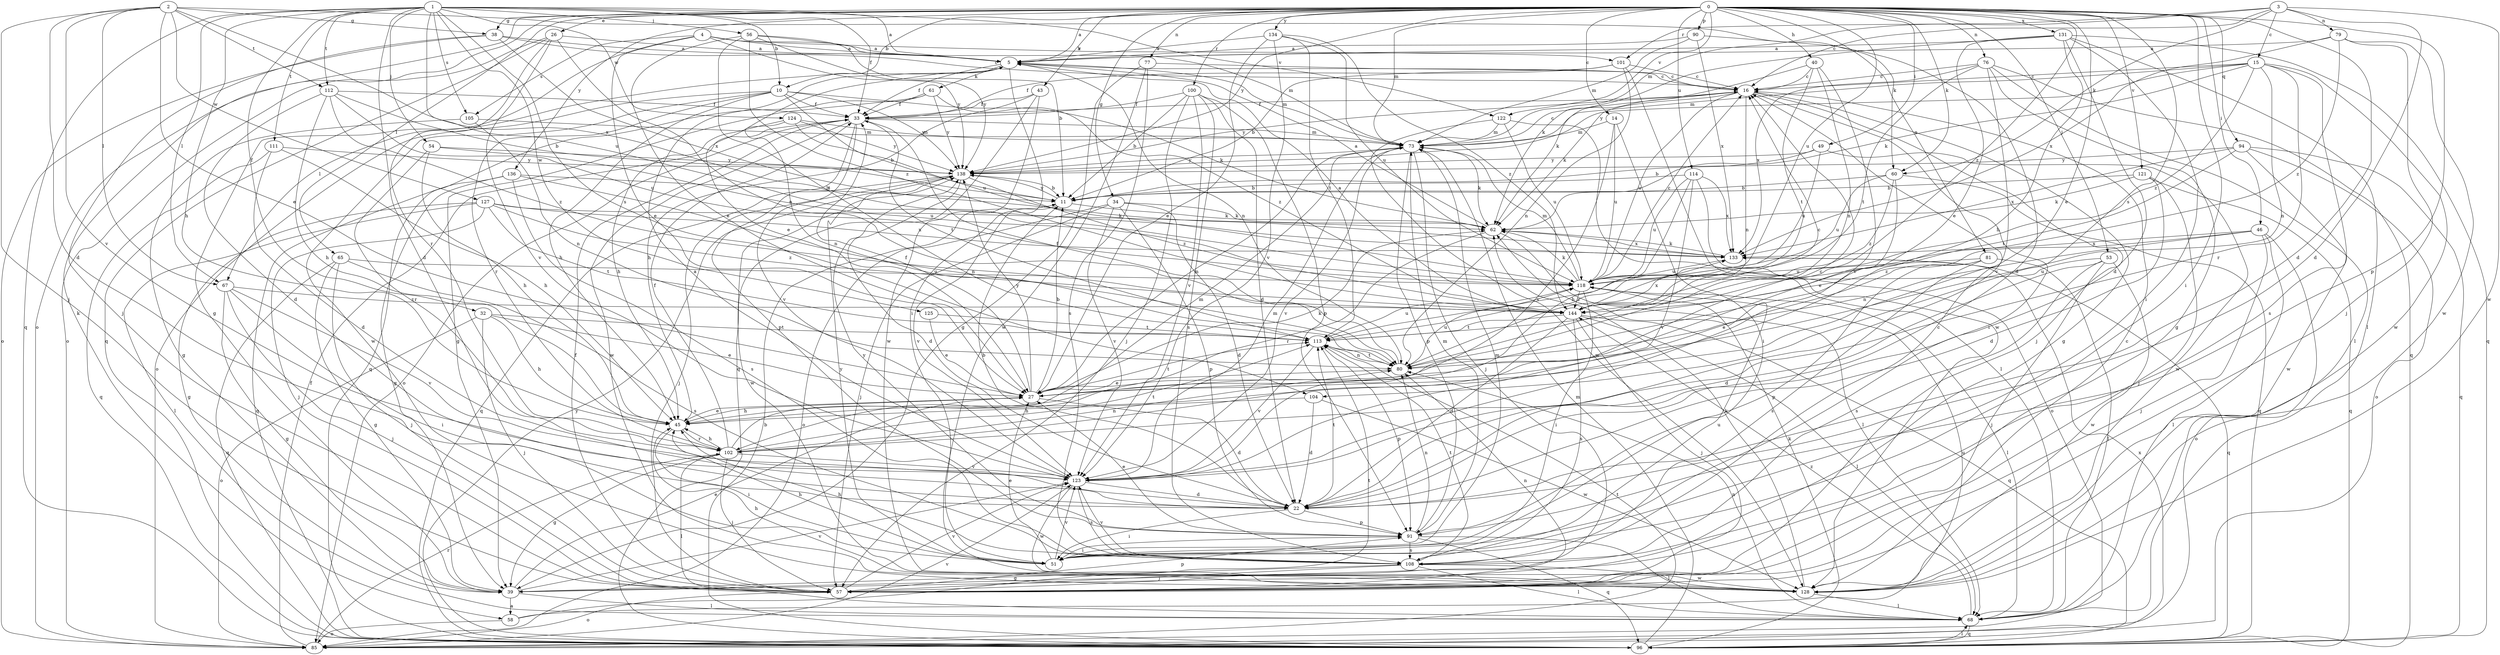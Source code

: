 strict digraph  {
0;
1;
2;
3;
4;
5;
10;
11;
14;
15;
16;
22;
26;
27;
32;
33;
34;
38;
39;
40;
43;
45;
46;
49;
51;
53;
54;
56;
57;
58;
60;
61;
62;
65;
67;
68;
73;
76;
77;
79;
80;
81;
85;
90;
91;
94;
96;
100;
101;
102;
104;
105;
108;
111;
112;
113;
114;
118;
121;
122;
123;
124;
125;
127;
128;
131;
133;
134;
136;
138;
144;
0 -> 5  [label=a];
0 -> 10  [label=b];
0 -> 14  [label=c];
0 -> 22  [label=d];
0 -> 26  [label=e];
0 -> 27  [label=e];
0 -> 34  [label=g];
0 -> 38  [label=g];
0 -> 40  [label=h];
0 -> 43  [label=h];
0 -> 46  [label=i];
0 -> 49  [label=i];
0 -> 51  [label=i];
0 -> 53  [label=j];
0 -> 58  [label=k];
0 -> 60  [label=k];
0 -> 65  [label=l];
0 -> 73  [label=m];
0 -> 76  [label=n];
0 -> 77  [label=n];
0 -> 81  [label=o];
0 -> 85  [label=o];
0 -> 90  [label=p];
0 -> 91  [label=p];
0 -> 94  [label=q];
0 -> 100  [label=r];
0 -> 104  [label=s];
0 -> 114  [label=u];
0 -> 118  [label=u];
0 -> 121  [label=v];
0 -> 122  [label=v];
0 -> 131  [label=x];
0 -> 134  [label=y];
0 -> 136  [label=y];
0 -> 138  [label=y];
0 -> 144  [label=z];
1 -> 5  [label=a];
1 -> 10  [label=b];
1 -> 22  [label=d];
1 -> 32  [label=f];
1 -> 33  [label=f];
1 -> 45  [label=h];
1 -> 54  [label=j];
1 -> 56  [label=j];
1 -> 67  [label=l];
1 -> 96  [label=q];
1 -> 104  [label=s];
1 -> 105  [label=s];
1 -> 111  [label=t];
1 -> 112  [label=t];
1 -> 118  [label=u];
1 -> 122  [label=v];
1 -> 124  [label=w];
1 -> 125  [label=w];
2 -> 22  [label=d];
2 -> 27  [label=e];
2 -> 38  [label=g];
2 -> 57  [label=j];
2 -> 60  [label=k];
2 -> 67  [label=l];
2 -> 112  [label=t];
2 -> 123  [label=v];
2 -> 127  [label=w];
2 -> 133  [label=x];
3 -> 15  [label=c];
3 -> 16  [label=c];
3 -> 22  [label=d];
3 -> 60  [label=k];
3 -> 73  [label=m];
3 -> 79  [label=n];
3 -> 101  [label=r];
3 -> 128  [label=w];
4 -> 5  [label=a];
4 -> 27  [label=e];
4 -> 39  [label=g];
4 -> 73  [label=m];
4 -> 101  [label=r];
4 -> 105  [label=s];
4 -> 138  [label=y];
5 -> 16  [label=c];
5 -> 27  [label=e];
5 -> 33  [label=f];
5 -> 51  [label=i];
5 -> 61  [label=k];
5 -> 67  [label=l];
5 -> 73  [label=m];
5 -> 80  [label=n];
10 -> 33  [label=f];
10 -> 45  [label=h];
10 -> 62  [label=k];
10 -> 85  [label=o];
10 -> 102  [label=r];
10 -> 118  [label=u];
10 -> 128  [label=w];
10 -> 138  [label=y];
11 -> 62  [label=k];
11 -> 123  [label=v];
11 -> 138  [label=y];
14 -> 51  [label=i];
14 -> 73  [label=m];
14 -> 118  [label=u];
14 -> 123  [label=v];
15 -> 16  [label=c];
15 -> 62  [label=k];
15 -> 73  [label=m];
15 -> 80  [label=n];
15 -> 102  [label=r];
15 -> 108  [label=s];
15 -> 128  [label=w];
15 -> 138  [label=y];
15 -> 144  [label=z];
16 -> 33  [label=f];
16 -> 39  [label=g];
16 -> 51  [label=i];
16 -> 57  [label=j];
16 -> 62  [label=k];
16 -> 80  [label=n];
16 -> 118  [label=u];
16 -> 138  [label=y];
22 -> 11  [label=b];
22 -> 51  [label=i];
22 -> 91  [label=p];
22 -> 113  [label=t];
26 -> 5  [label=a];
26 -> 80  [label=n];
26 -> 85  [label=o];
26 -> 96  [label=q];
26 -> 102  [label=r];
26 -> 123  [label=v];
27 -> 11  [label=b];
27 -> 22  [label=d];
27 -> 33  [label=f];
27 -> 45  [label=h];
27 -> 62  [label=k];
27 -> 73  [label=m];
27 -> 113  [label=t];
27 -> 138  [label=y];
32 -> 27  [label=e];
32 -> 45  [label=h];
32 -> 57  [label=j];
32 -> 85  [label=o];
32 -> 113  [label=t];
33 -> 73  [label=m];
33 -> 85  [label=o];
33 -> 91  [label=p];
33 -> 113  [label=t];
33 -> 123  [label=v];
33 -> 128  [label=w];
34 -> 22  [label=d];
34 -> 57  [label=j];
34 -> 62  [label=k];
34 -> 85  [label=o];
34 -> 91  [label=p];
34 -> 123  [label=v];
38 -> 5  [label=a];
38 -> 16  [label=c];
38 -> 57  [label=j];
38 -> 85  [label=o];
38 -> 133  [label=x];
39 -> 27  [label=e];
39 -> 68  [label=l];
39 -> 123  [label=v];
39 -> 58  [label=a];
40 -> 16  [label=c];
40 -> 62  [label=k];
40 -> 80  [label=n];
40 -> 113  [label=t];
40 -> 123  [label=v];
43 -> 33  [label=f];
43 -> 45  [label=h];
43 -> 96  [label=q];
43 -> 128  [label=w];
45 -> 27  [label=e];
45 -> 51  [label=i];
45 -> 102  [label=r];
46 -> 57  [label=j];
46 -> 68  [label=l];
46 -> 80  [label=n];
46 -> 85  [label=o];
46 -> 133  [label=x];
46 -> 144  [label=z];
49 -> 11  [label=b];
49 -> 118  [label=u];
49 -> 128  [label=w];
49 -> 138  [label=y];
51 -> 27  [label=e];
51 -> 45  [label=h];
51 -> 73  [label=m];
51 -> 123  [label=v];
51 -> 138  [label=y];
53 -> 22  [label=d];
53 -> 57  [label=j];
53 -> 108  [label=s];
53 -> 118  [label=u];
53 -> 128  [label=w];
54 -> 45  [label=h];
54 -> 102  [label=r];
54 -> 118  [label=u];
54 -> 138  [label=y];
56 -> 5  [label=a];
56 -> 11  [label=b];
56 -> 27  [label=e];
56 -> 113  [label=t];
56 -> 138  [label=y];
56 -> 144  [label=z];
57 -> 33  [label=f];
57 -> 80  [label=n];
57 -> 85  [label=o];
57 -> 91  [label=p];
57 -> 123  [label=v];
58 -> 85  [label=o];
58 -> 113  [label=t];
58 -> 118  [label=u];
60 -> 11  [label=b];
60 -> 27  [label=e];
60 -> 96  [label=q];
60 -> 118  [label=u];
60 -> 144  [label=z];
61 -> 33  [label=f];
61 -> 39  [label=g];
61 -> 96  [label=q];
61 -> 138  [label=y];
61 -> 144  [label=z];
62 -> 5  [label=a];
62 -> 68  [label=l];
62 -> 102  [label=r];
62 -> 133  [label=x];
65 -> 39  [label=g];
65 -> 57  [label=j];
65 -> 96  [label=q];
65 -> 108  [label=s];
65 -> 118  [label=u];
67 -> 39  [label=g];
67 -> 51  [label=i];
67 -> 57  [label=j];
67 -> 123  [label=v];
67 -> 144  [label=z];
68 -> 80  [label=n];
68 -> 96  [label=q];
68 -> 144  [label=z];
73 -> 16  [label=c];
73 -> 57  [label=j];
73 -> 62  [label=k];
73 -> 91  [label=p];
73 -> 123  [label=v];
73 -> 138  [label=y];
76 -> 16  [label=c];
76 -> 39  [label=g];
76 -> 68  [label=l];
76 -> 96  [label=q];
76 -> 113  [label=t];
76 -> 123  [label=v];
76 -> 133  [label=x];
77 -> 16  [label=c];
77 -> 39  [label=g];
77 -> 108  [label=s];
77 -> 128  [label=w];
79 -> 5  [label=a];
79 -> 57  [label=j];
79 -> 128  [label=w];
79 -> 133  [label=x];
79 -> 144  [label=z];
80 -> 16  [label=c];
80 -> 27  [label=e];
80 -> 33  [label=f];
80 -> 113  [label=t];
80 -> 118  [label=u];
81 -> 27  [label=e];
81 -> 68  [label=l];
81 -> 91  [label=p];
81 -> 108  [label=s];
81 -> 118  [label=u];
85 -> 33  [label=f];
85 -> 102  [label=r];
85 -> 113  [label=t];
85 -> 123  [label=v];
85 -> 133  [label=x];
90 -> 5  [label=a];
90 -> 22  [label=d];
90 -> 73  [label=m];
90 -> 133  [label=x];
91 -> 27  [label=e];
91 -> 51  [label=i];
91 -> 68  [label=l];
91 -> 73  [label=m];
91 -> 80  [label=n];
91 -> 96  [label=q];
91 -> 108  [label=s];
91 -> 138  [label=y];
94 -> 85  [label=o];
94 -> 96  [label=q];
94 -> 113  [label=t];
94 -> 128  [label=w];
94 -> 133  [label=x];
94 -> 138  [label=y];
96 -> 11  [label=b];
96 -> 62  [label=k];
96 -> 68  [label=l];
96 -> 73  [label=m];
96 -> 138  [label=y];
100 -> 11  [label=b];
100 -> 22  [label=d];
100 -> 33  [label=f];
100 -> 57  [label=j];
100 -> 91  [label=p];
100 -> 108  [label=s];
100 -> 123  [label=v];
101 -> 11  [label=b];
101 -> 16  [label=c];
101 -> 33  [label=f];
101 -> 80  [label=n];
101 -> 128  [label=w];
102 -> 16  [label=c];
102 -> 33  [label=f];
102 -> 39  [label=g];
102 -> 45  [label=h];
102 -> 57  [label=j];
102 -> 68  [label=l];
102 -> 73  [label=m];
102 -> 80  [label=n];
102 -> 113  [label=t];
102 -> 123  [label=v];
104 -> 22  [label=d];
104 -> 45  [label=h];
104 -> 128  [label=w];
105 -> 39  [label=g];
105 -> 73  [label=m];
105 -> 80  [label=n];
108 -> 16  [label=c];
108 -> 39  [label=g];
108 -> 45  [label=h];
108 -> 57  [label=j];
108 -> 68  [label=l];
108 -> 113  [label=t];
108 -> 118  [label=u];
108 -> 123  [label=v];
108 -> 128  [label=w];
111 -> 22  [label=d];
111 -> 45  [label=h];
111 -> 96  [label=q];
111 -> 138  [label=y];
112 -> 11  [label=b];
112 -> 22  [label=d];
112 -> 33  [label=f];
112 -> 45  [label=h];
112 -> 118  [label=u];
112 -> 144  [label=z];
113 -> 80  [label=n];
113 -> 91  [label=p];
113 -> 118  [label=u];
113 -> 123  [label=v];
114 -> 11  [label=b];
114 -> 45  [label=h];
114 -> 85  [label=o];
114 -> 118  [label=u];
114 -> 123  [label=v];
114 -> 133  [label=x];
118 -> 16  [label=c];
118 -> 51  [label=i];
118 -> 62  [label=k];
118 -> 68  [label=l];
118 -> 73  [label=m];
118 -> 144  [label=z];
121 -> 11  [label=b];
121 -> 22  [label=d];
121 -> 57  [label=j];
121 -> 62  [label=k];
121 -> 96  [label=q];
122 -> 68  [label=l];
122 -> 73  [label=m];
122 -> 118  [label=u];
122 -> 128  [label=w];
123 -> 5  [label=a];
123 -> 22  [label=d];
123 -> 73  [label=m];
123 -> 108  [label=s];
123 -> 128  [label=w];
124 -> 11  [label=b];
124 -> 45  [label=h];
124 -> 73  [label=m];
124 -> 80  [label=n];
124 -> 138  [label=y];
125 -> 27  [label=e];
125 -> 113  [label=t];
127 -> 39  [label=g];
127 -> 57  [label=j];
127 -> 62  [label=k];
127 -> 68  [label=l];
127 -> 113  [label=t];
127 -> 133  [label=x];
127 -> 144  [label=z];
128 -> 16  [label=c];
128 -> 45  [label=h];
128 -> 62  [label=k];
128 -> 68  [label=l];
131 -> 5  [label=a];
131 -> 22  [label=d];
131 -> 27  [label=e];
131 -> 45  [label=h];
131 -> 51  [label=i];
131 -> 62  [label=k];
131 -> 68  [label=l];
131 -> 96  [label=q];
133 -> 62  [label=k];
133 -> 96  [label=q];
133 -> 118  [label=u];
134 -> 5  [label=a];
134 -> 27  [label=e];
134 -> 113  [label=t];
134 -> 118  [label=u];
134 -> 123  [label=v];
134 -> 144  [label=z];
136 -> 11  [label=b];
136 -> 39  [label=g];
136 -> 80  [label=n];
136 -> 96  [label=q];
136 -> 108  [label=s];
138 -> 11  [label=b];
138 -> 22  [label=d];
138 -> 57  [label=j];
138 -> 96  [label=q];
138 -> 128  [label=w];
138 -> 144  [label=z];
144 -> 5  [label=a];
144 -> 22  [label=d];
144 -> 57  [label=j];
144 -> 68  [label=l];
144 -> 96  [label=q];
144 -> 108  [label=s];
144 -> 113  [label=t];
144 -> 133  [label=x];
}
